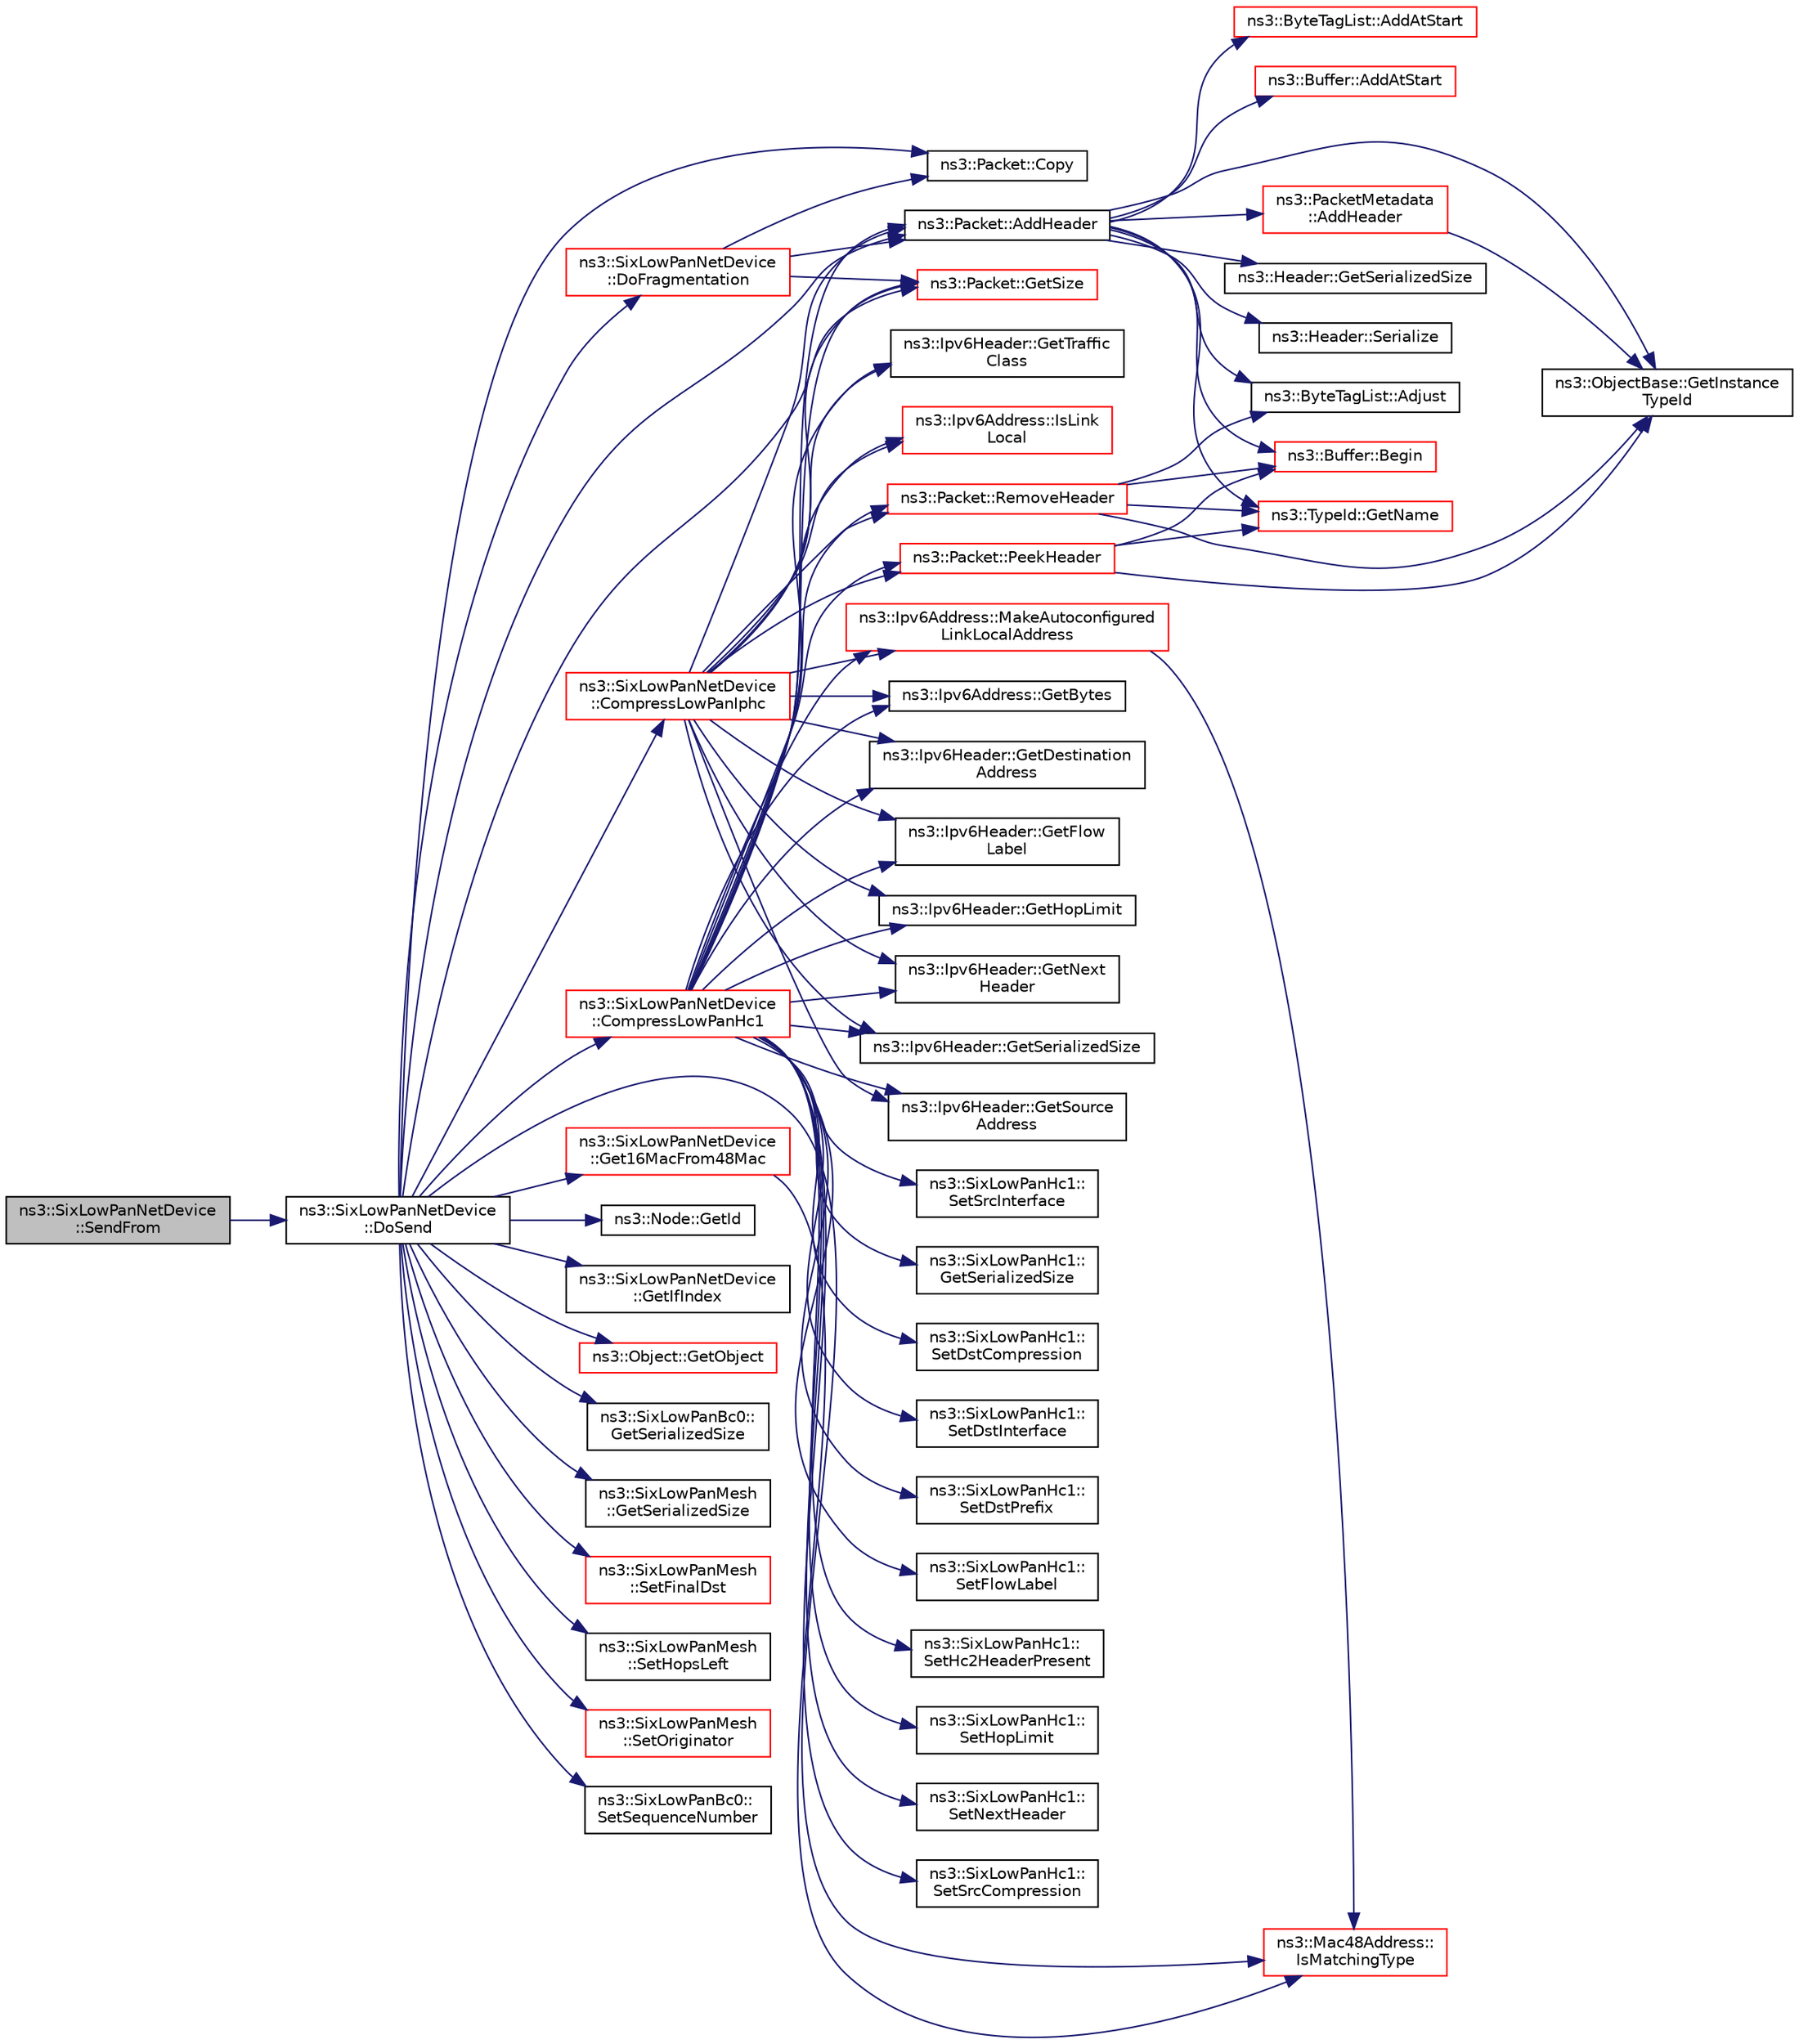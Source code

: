 digraph "ns3::SixLowPanNetDevice::SendFrom"
{
 // LATEX_PDF_SIZE
  edge [fontname="Helvetica",fontsize="10",labelfontname="Helvetica",labelfontsize="10"];
  node [fontname="Helvetica",fontsize="10",shape=record];
  rankdir="LR";
  Node1 [label="ns3::SixLowPanNetDevice\l::SendFrom",height=0.2,width=0.4,color="black", fillcolor="grey75", style="filled", fontcolor="black",tooltip=" "];
  Node1 -> Node2 [color="midnightblue",fontsize="10",style="solid",fontname="Helvetica"];
  Node2 [label="ns3::SixLowPanNetDevice\l::DoSend",height=0.2,width=0.4,color="black", fillcolor="white", style="filled",URL="$classns3_1_1_six_low_pan_net_device.html#a0cd8b4fc52f256bd7743310434ac4680",tooltip=" "];
  Node2 -> Node3 [color="midnightblue",fontsize="10",style="solid",fontname="Helvetica"];
  Node3 [label="ns3::Packet::AddHeader",height=0.2,width=0.4,color="black", fillcolor="white", style="filled",URL="$classns3_1_1_packet.html#a465108c595a0bc592095cbcab1832ed8",tooltip="Add header to this packet."];
  Node3 -> Node4 [color="midnightblue",fontsize="10",style="solid",fontname="Helvetica"];
  Node4 [label="ns3::ByteTagList::AddAtStart",height=0.2,width=0.4,color="red", fillcolor="white", style="filled",URL="$classns3_1_1_byte_tag_list.html#acb4563fbe4299c55af41ba7a166b71d5",tooltip="Make sure that all offsets are bigger than prependOffset which represents the location where new byte..."];
  Node3 -> Node10 [color="midnightblue",fontsize="10",style="solid",fontname="Helvetica"];
  Node10 [label="ns3::Buffer::AddAtStart",height=0.2,width=0.4,color="red", fillcolor="white", style="filled",URL="$classns3_1_1_buffer.html#a8abd8164c3671d3dadc98fc66fade7b1",tooltip=" "];
  Node3 -> Node20 [color="midnightblue",fontsize="10",style="solid",fontname="Helvetica"];
  Node20 [label="ns3::PacketMetadata\l::AddHeader",height=0.2,width=0.4,color="red", fillcolor="white", style="filled",URL="$classns3_1_1_packet_metadata.html#abdce736c4c5f647242f0808c0d2f9249",tooltip="Add an header."];
  Node20 -> Node33 [color="midnightblue",fontsize="10",style="solid",fontname="Helvetica"];
  Node33 [label="ns3::ObjectBase::GetInstance\lTypeId",height=0.2,width=0.4,color="black", fillcolor="white", style="filled",URL="$classns3_1_1_object_base.html#abe5b43a6f5b99a92a4c3122db31f06fb",tooltip="Get the most derived TypeId for this Object."];
  Node3 -> Node40 [color="midnightblue",fontsize="10",style="solid",fontname="Helvetica"];
  Node40 [label="ns3::ByteTagList::Adjust",height=0.2,width=0.4,color="black", fillcolor="white", style="filled",URL="$classns3_1_1_byte_tag_list.html#a1fec06d7e6daaf8039cf2a148e4090f2",tooltip="Adjust the offsets stored internally by the adjustment delta."];
  Node3 -> Node41 [color="midnightblue",fontsize="10",style="solid",fontname="Helvetica"];
  Node41 [label="ns3::Buffer::Begin",height=0.2,width=0.4,color="red", fillcolor="white", style="filled",URL="$classns3_1_1_buffer.html#acb977a0179de9abe4e295ce22023b4ca",tooltip=" "];
  Node3 -> Node33 [color="midnightblue",fontsize="10",style="solid",fontname="Helvetica"];
  Node3 -> Node42 [color="midnightblue",fontsize="10",style="solid",fontname="Helvetica"];
  Node42 [label="ns3::TypeId::GetName",height=0.2,width=0.4,color="red", fillcolor="white", style="filled",URL="$classns3_1_1_type_id.html#abc4965475a579c2afdc668d7a7d58374",tooltip="Get the name."];
  Node3 -> Node46 [color="midnightblue",fontsize="10",style="solid",fontname="Helvetica"];
  Node46 [label="ns3::Header::GetSerializedSize",height=0.2,width=0.4,color="black", fillcolor="white", style="filled",URL="$classns3_1_1_header.html#a6ef0497eabc1b1fb0ad42738eb73f934",tooltip=" "];
  Node3 -> Node47 [color="midnightblue",fontsize="10",style="solid",fontname="Helvetica"];
  Node47 [label="ns3::Header::Serialize",height=0.2,width=0.4,color="black", fillcolor="white", style="filled",URL="$classns3_1_1_header.html#afb61f1aac69ff8349a6bfe521fab5404",tooltip=" "];
  Node2 -> Node48 [color="midnightblue",fontsize="10",style="solid",fontname="Helvetica"];
  Node48 [label="ns3::SixLowPanNetDevice\l::CompressLowPanHc1",height=0.2,width=0.4,color="red", fillcolor="white", style="filled",URL="$classns3_1_1_six_low_pan_net_device.html#a0e1957fbfb793cd011b4b3f89c550b8f",tooltip="Compress the headers according to HC1 compression."];
  Node48 -> Node3 [color="midnightblue",fontsize="10",style="solid",fontname="Helvetica"];
  Node48 -> Node49 [color="midnightblue",fontsize="10",style="solid",fontname="Helvetica"];
  Node49 [label="ns3::Ipv6Address::GetBytes",height=0.2,width=0.4,color="black", fillcolor="white", style="filled",URL="$classns3_1_1_ipv6_address.html#a7090d589a1640660510753153692a5e1",tooltip="Get the bytes corresponding to the address."];
  Node48 -> Node50 [color="midnightblue",fontsize="10",style="solid",fontname="Helvetica"];
  Node50 [label="ns3::Ipv6Header::GetDestination\lAddress",height=0.2,width=0.4,color="black", fillcolor="white", style="filled",URL="$classns3_1_1_ipv6_header.html#a6f1681b5e31c57029b95255dc7553cb5",tooltip="Get the \"Destination address\" field."];
  Node48 -> Node51 [color="midnightblue",fontsize="10",style="solid",fontname="Helvetica"];
  Node51 [label="ns3::Ipv6Header::GetFlow\lLabel",height=0.2,width=0.4,color="black", fillcolor="white", style="filled",URL="$classns3_1_1_ipv6_header.html#ad2c898520c80495b9703e0ad5877fd1e",tooltip="Get the \"Flow label\" field."];
  Node48 -> Node52 [color="midnightblue",fontsize="10",style="solid",fontname="Helvetica"];
  Node52 [label="ns3::Ipv6Header::GetHopLimit",height=0.2,width=0.4,color="black", fillcolor="white", style="filled",URL="$classns3_1_1_ipv6_header.html#a0ec7b78e38a485f6d26d59018958db7c",tooltip="Get the \"Hop limit\" field (TTL)."];
  Node48 -> Node53 [color="midnightblue",fontsize="10",style="solid",fontname="Helvetica"];
  Node53 [label="ns3::Ipv6Header::GetNext\lHeader",height=0.2,width=0.4,color="black", fillcolor="white", style="filled",URL="$classns3_1_1_ipv6_header.html#a4924d98260c4764a53024deef2c143a6",tooltip="Get the next header."];
  Node48 -> Node54 [color="midnightblue",fontsize="10",style="solid",fontname="Helvetica"];
  Node54 [label="ns3::Ipv6Header::GetSerializedSize",height=0.2,width=0.4,color="black", fillcolor="white", style="filled",URL="$classns3_1_1_ipv6_header.html#a37a507d3cbc5fb9efc6c4ba36255fe75",tooltip="Get the serialized size of the packet."];
  Node48 -> Node55 [color="midnightblue",fontsize="10",style="solid",fontname="Helvetica"];
  Node55 [label="ns3::SixLowPanHc1::\lGetSerializedSize",height=0.2,width=0.4,color="black", fillcolor="white", style="filled",URL="$classns3_1_1_six_low_pan_hc1.html#a24a58863c9660d550bc2453178f69390",tooltip="Get the serialized size of the packet."];
  Node48 -> Node56 [color="midnightblue",fontsize="10",style="solid",fontname="Helvetica"];
  Node56 [label="ns3::Packet::GetSize",height=0.2,width=0.4,color="red", fillcolor="white", style="filled",URL="$classns3_1_1_packet.html#afff7cb1ff518ee6dc0d424e10a5ad6ec",tooltip="Returns the the size in bytes of the packet (including the zero-filled initial payload)."];
  Node48 -> Node58 [color="midnightblue",fontsize="10",style="solid",fontname="Helvetica"];
  Node58 [label="ns3::Ipv6Header::GetSource\lAddress",height=0.2,width=0.4,color="black", fillcolor="white", style="filled",URL="$classns3_1_1_ipv6_header.html#a07d13db76e48e50eb613d69ae46c2ab0",tooltip="Get the \"Source address\" field."];
  Node48 -> Node59 [color="midnightblue",fontsize="10",style="solid",fontname="Helvetica"];
  Node59 [label="ns3::Ipv6Header::GetTraffic\lClass",height=0.2,width=0.4,color="black", fillcolor="white", style="filled",URL="$classns3_1_1_ipv6_header.html#a79ba3e1ef4dbd5444c4182ab6422d1e5",tooltip="Get the \"Traffic class\" field."];
  Node48 -> Node60 [color="midnightblue",fontsize="10",style="solid",fontname="Helvetica"];
  Node60 [label="ns3::Ipv6Address::IsLink\lLocal",height=0.2,width=0.4,color="red", fillcolor="white", style="filled",URL="$classns3_1_1_ipv6_address.html#a0b549807a9ad8389c7cc82b762b7c1f1",tooltip="If the IPv6 address is a link-local address (fe80::/64)."];
  Node48 -> Node65 [color="midnightblue",fontsize="10",style="solid",fontname="Helvetica"];
  Node65 [label="ns3::Ipv6Address::MakeAutoconfigured\lLinkLocalAddress",height=0.2,width=0.4,color="red", fillcolor="white", style="filled",URL="$classns3_1_1_ipv6_address.html#ad0f3d4e3894dfe2883769087dc4c6be8",tooltip="Make the autoconfigured link-local IPv6 address from a Mac address."];
  Node65 -> Node79 [color="midnightblue",fontsize="10",style="solid",fontname="Helvetica"];
  Node79 [label="ns3::Mac48Address::\lIsMatchingType",height=0.2,width=0.4,color="red", fillcolor="white", style="filled",URL="$classns3_1_1_mac48_address.html#a55cc1e3c6aa63fd1a4f8f7d9be4ae182",tooltip=" "];
  Node48 -> Node81 [color="midnightblue",fontsize="10",style="solid",fontname="Helvetica"];
  Node81 [label="ns3::Packet::PeekHeader",height=0.2,width=0.4,color="red", fillcolor="white", style="filled",URL="$classns3_1_1_packet.html#acc152757db7d44974640b089335b7003",tooltip="Deserialize but does not remove the header from the internal buffer."];
  Node81 -> Node41 [color="midnightblue",fontsize="10",style="solid",fontname="Helvetica"];
  Node81 -> Node33 [color="midnightblue",fontsize="10",style="solid",fontname="Helvetica"];
  Node81 -> Node42 [color="midnightblue",fontsize="10",style="solid",fontname="Helvetica"];
  Node48 -> Node83 [color="midnightblue",fontsize="10",style="solid",fontname="Helvetica"];
  Node83 [label="ns3::Packet::RemoveHeader",height=0.2,width=0.4,color="red", fillcolor="white", style="filled",URL="$classns3_1_1_packet.html#a0961eccf975d75f902d40956c93ba63e",tooltip="Deserialize and remove the header from the internal buffer."];
  Node83 -> Node40 [color="midnightblue",fontsize="10",style="solid",fontname="Helvetica"];
  Node83 -> Node41 [color="midnightblue",fontsize="10",style="solid",fontname="Helvetica"];
  Node83 -> Node33 [color="midnightblue",fontsize="10",style="solid",fontname="Helvetica"];
  Node83 -> Node42 [color="midnightblue",fontsize="10",style="solid",fontname="Helvetica"];
  Node48 -> Node86 [color="midnightblue",fontsize="10",style="solid",fontname="Helvetica"];
  Node86 [label="ns3::SixLowPanHc1::\lSetDstCompression",height=0.2,width=0.4,color="black", fillcolor="white", style="filled",URL="$classns3_1_1_six_low_pan_hc1.html#a17c19e74c7154be39972d49a6c9c5969",tooltip="Set Destination Compression type."];
  Node48 -> Node87 [color="midnightblue",fontsize="10",style="solid",fontname="Helvetica"];
  Node87 [label="ns3::SixLowPanHc1::\lSetDstInterface",height=0.2,width=0.4,color="black", fillcolor="white", style="filled",URL="$classns3_1_1_six_low_pan_hc1.html#a82d85e05c00aeec9f53fb6e8e05eadd9",tooltip="Set the destination interface."];
  Node48 -> Node88 [color="midnightblue",fontsize="10",style="solid",fontname="Helvetica"];
  Node88 [label="ns3::SixLowPanHc1::\lSetDstPrefix",height=0.2,width=0.4,color="black", fillcolor="white", style="filled",URL="$classns3_1_1_six_low_pan_hc1.html#a8bcaab8d2b24bb5fcc4d604e04a1f82c",tooltip="Set the destination prefix."];
  Node48 -> Node89 [color="midnightblue",fontsize="10",style="solid",fontname="Helvetica"];
  Node89 [label="ns3::SixLowPanHc1::\lSetFlowLabel",height=0.2,width=0.4,color="black", fillcolor="white", style="filled",URL="$classns3_1_1_six_low_pan_hc1.html#a1496fec8f63ef4946b487c5436623012",tooltip="Set the Flow Label value."];
  Node48 -> Node90 [color="midnightblue",fontsize="10",style="solid",fontname="Helvetica"];
  Node90 [label="ns3::SixLowPanHc1::\lSetHc2HeaderPresent",height=0.2,width=0.4,color="black", fillcolor="white", style="filled",URL="$classns3_1_1_six_low_pan_hc1.html#a4804125c82273c99a58c18347ade5f41",tooltip="Set the next header a HC2 compressed header."];
  Node48 -> Node91 [color="midnightblue",fontsize="10",style="solid",fontname="Helvetica"];
  Node91 [label="ns3::SixLowPanHc1::\lSetHopLimit",height=0.2,width=0.4,color="black", fillcolor="white", style="filled",URL="$classns3_1_1_six_low_pan_hc1.html#a27e892a7e5771a90ee2aeb2d13fac018",tooltip="Set the \"Hop limit\" field (TTL)."];
  Node48 -> Node92 [color="midnightblue",fontsize="10",style="solid",fontname="Helvetica"];
  Node92 [label="ns3::SixLowPanHc1::\lSetNextHeader",height=0.2,width=0.4,color="black", fillcolor="white", style="filled",URL="$classns3_1_1_six_low_pan_hc1.html#a5c1b77d31f19fb3641edf1e072b368d5",tooltip="Set the Next Header value."];
  Node48 -> Node93 [color="midnightblue",fontsize="10",style="solid",fontname="Helvetica"];
  Node93 [label="ns3::SixLowPanHc1::\lSetSrcCompression",height=0.2,width=0.4,color="black", fillcolor="white", style="filled",URL="$classns3_1_1_six_low_pan_hc1.html#a737b8f042d16276710557aeb642f7b45",tooltip="Set Source Compression type."];
  Node48 -> Node94 [color="midnightblue",fontsize="10",style="solid",fontname="Helvetica"];
  Node94 [label="ns3::SixLowPanHc1::\lSetSrcInterface",height=0.2,width=0.4,color="black", fillcolor="white", style="filled",URL="$classns3_1_1_six_low_pan_hc1.html#ae5a3c0fd0262fcee25190327257cbce2",tooltip="Set the source interface."];
  Node2 -> Node98 [color="midnightblue",fontsize="10",style="solid",fontname="Helvetica"];
  Node98 [label="ns3::SixLowPanNetDevice\l::CompressLowPanIphc",height=0.2,width=0.4,color="red", fillcolor="white", style="filled",URL="$classns3_1_1_six_low_pan_net_device.html#a67bf1501ba018d90c5bdb442371a3722",tooltip="Compress the headers according to IPHC compression."];
  Node98 -> Node3 [color="midnightblue",fontsize="10",style="solid",fontname="Helvetica"];
  Node98 -> Node49 [color="midnightblue",fontsize="10",style="solid",fontname="Helvetica"];
  Node98 -> Node50 [color="midnightblue",fontsize="10",style="solid",fontname="Helvetica"];
  Node98 -> Node51 [color="midnightblue",fontsize="10",style="solid",fontname="Helvetica"];
  Node98 -> Node52 [color="midnightblue",fontsize="10",style="solid",fontname="Helvetica"];
  Node98 -> Node53 [color="midnightblue",fontsize="10",style="solid",fontname="Helvetica"];
  Node98 -> Node54 [color="midnightblue",fontsize="10",style="solid",fontname="Helvetica"];
  Node98 -> Node56 [color="midnightblue",fontsize="10",style="solid",fontname="Helvetica"];
  Node98 -> Node58 [color="midnightblue",fontsize="10",style="solid",fontname="Helvetica"];
  Node98 -> Node59 [color="midnightblue",fontsize="10",style="solid",fontname="Helvetica"];
  Node98 -> Node60 [color="midnightblue",fontsize="10",style="solid",fontname="Helvetica"];
  Node98 -> Node65 [color="midnightblue",fontsize="10",style="solid",fontname="Helvetica"];
  Node98 -> Node81 [color="midnightblue",fontsize="10",style="solid",fontname="Helvetica"];
  Node98 -> Node83 [color="midnightblue",fontsize="10",style="solid",fontname="Helvetica"];
  Node2 -> Node174 [color="midnightblue",fontsize="10",style="solid",fontname="Helvetica"];
  Node174 [label="ns3::Packet::Copy",height=0.2,width=0.4,color="black", fillcolor="white", style="filled",URL="$classns3_1_1_packet.html#afb38be706cfc761bc1c0591f595fc1b7",tooltip="performs a COW copy of the packet."];
  Node2 -> Node175 [color="midnightblue",fontsize="10",style="solid",fontname="Helvetica"];
  Node175 [label="ns3::SixLowPanNetDevice\l::DoFragmentation",height=0.2,width=0.4,color="red", fillcolor="white", style="filled",URL="$classns3_1_1_six_low_pan_net_device.html#a88e96024b9eb0c0184c9c1ef26e3aa16",tooltip="Performs a packet fragmentation."];
  Node175 -> Node3 [color="midnightblue",fontsize="10",style="solid",fontname="Helvetica"];
  Node175 -> Node174 [color="midnightblue",fontsize="10",style="solid",fontname="Helvetica"];
  Node175 -> Node56 [color="midnightblue",fontsize="10",style="solid",fontname="Helvetica"];
  Node2 -> Node200 [color="midnightblue",fontsize="10",style="solid",fontname="Helvetica"];
  Node200 [label="ns3::SixLowPanNetDevice\l::Get16MacFrom48Mac",height=0.2,width=0.4,color="red", fillcolor="white", style="filled",URL="$classns3_1_1_six_low_pan_net_device.html#a919836c08b323d69fb6a04f3ab570248",tooltip="Get a Mac16 from its Mac48 pseudo-MAC."];
  Node200 -> Node79 [color="midnightblue",fontsize="10",style="solid",fontname="Helvetica"];
  Node2 -> Node203 [color="midnightblue",fontsize="10",style="solid",fontname="Helvetica"];
  Node203 [label="ns3::Node::GetId",height=0.2,width=0.4,color="black", fillcolor="white", style="filled",URL="$classns3_1_1_node.html#a2ed8663077afcb8db519296b0ada6355",tooltip=" "];
  Node2 -> Node204 [color="midnightblue",fontsize="10",style="solid",fontname="Helvetica"];
  Node204 [label="ns3::SixLowPanNetDevice\l::GetIfIndex",height=0.2,width=0.4,color="black", fillcolor="white", style="filled",URL="$classns3_1_1_six_low_pan_net_device.html#a5a72b3d62cb257dcca753b728e08acd1",tooltip=" "];
  Node2 -> Node205 [color="midnightblue",fontsize="10",style="solid",fontname="Helvetica"];
  Node205 [label="ns3::Object::GetObject",height=0.2,width=0.4,color="red", fillcolor="white", style="filled",URL="$classns3_1_1_object.html#ad21f5401ff705cd29c37f931ea3afc18",tooltip="Get a pointer to the requested aggregated Object."];
  Node2 -> Node218 [color="midnightblue",fontsize="10",style="solid",fontname="Helvetica"];
  Node218 [label="ns3::SixLowPanBc0::\lGetSerializedSize",height=0.2,width=0.4,color="black", fillcolor="white", style="filled",URL="$classns3_1_1_six_low_pan_bc0.html#a3f933c7e4ab64f78c8885a062e0939c4",tooltip="Get the serialized size of the packet."];
  Node2 -> Node219 [color="midnightblue",fontsize="10",style="solid",fontname="Helvetica"];
  Node219 [label="ns3::SixLowPanMesh\l::GetSerializedSize",height=0.2,width=0.4,color="black", fillcolor="white", style="filled",URL="$classns3_1_1_six_low_pan_mesh.html#ad50dd4e45e8951bced86d40b8e0685e4",tooltip="Get the serialized size of the packet."];
  Node2 -> Node56 [color="midnightblue",fontsize="10",style="solid",fontname="Helvetica"];
  Node2 -> Node79 [color="midnightblue",fontsize="10",style="solid",fontname="Helvetica"];
  Node2 -> Node220 [color="midnightblue",fontsize="10",style="solid",fontname="Helvetica"];
  Node220 [label="ns3::SixLowPanMesh\l::SetFinalDst",height=0.2,width=0.4,color="red", fillcolor="white", style="filled",URL="$classns3_1_1_six_low_pan_mesh.html#a72c19d55a6de2a0ba445fc60d81d3a9d",tooltip="Set the \"Final Destination\" address."];
  Node2 -> Node221 [color="midnightblue",fontsize="10",style="solid",fontname="Helvetica"];
  Node221 [label="ns3::SixLowPanMesh\l::SetHopsLeft",height=0.2,width=0.4,color="black", fillcolor="white", style="filled",URL="$classns3_1_1_six_low_pan_mesh.html#a568fe72a305e3cfebbbd8e25f4b368ee",tooltip="Set the \"Hops Left\" field."];
  Node2 -> Node222 [color="midnightblue",fontsize="10",style="solid",fontname="Helvetica"];
  Node222 [label="ns3::SixLowPanMesh\l::SetOriginator",height=0.2,width=0.4,color="red", fillcolor="white", style="filled",URL="$classns3_1_1_six_low_pan_mesh.html#ae9cf5ca5497b6e874d42e4d3ce2d7b1e",tooltip="Set the \"Originator\" address."];
  Node2 -> Node223 [color="midnightblue",fontsize="10",style="solid",fontname="Helvetica"];
  Node223 [label="ns3::SixLowPanBc0::\lSetSequenceNumber",height=0.2,width=0.4,color="black", fillcolor="white", style="filled",URL="$classns3_1_1_six_low_pan_bc0.html#a84121f145968af9076499784ff2c33d6",tooltip="Set the \"Sequence Number\" field."];
}
